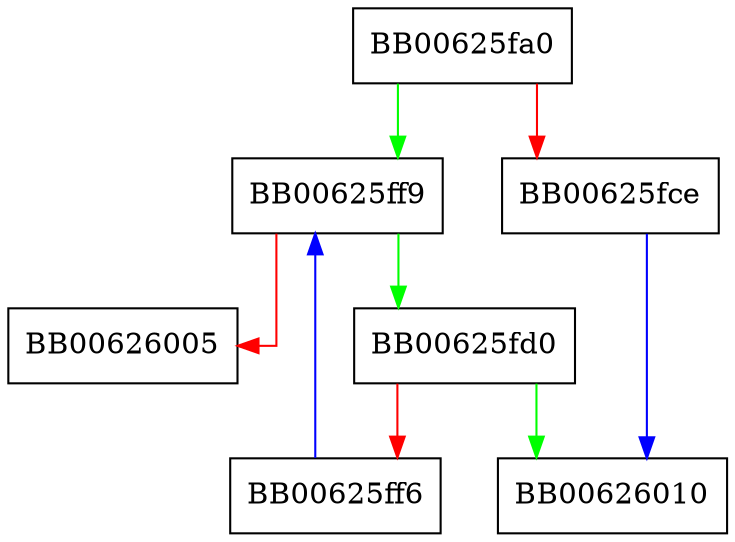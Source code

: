 digraph PKCS7_set_signed_attributes {
  node [shape="box"];
  graph [splines=ortho];
  BB00625fa0 -> BB00625ff9 [color="green"];
  BB00625fa0 -> BB00625fce [color="red"];
  BB00625fce -> BB00626010 [color="blue"];
  BB00625fd0 -> BB00626010 [color="green"];
  BB00625fd0 -> BB00625ff6 [color="red"];
  BB00625ff6 -> BB00625ff9 [color="blue"];
  BB00625ff9 -> BB00625fd0 [color="green"];
  BB00625ff9 -> BB00626005 [color="red"];
}